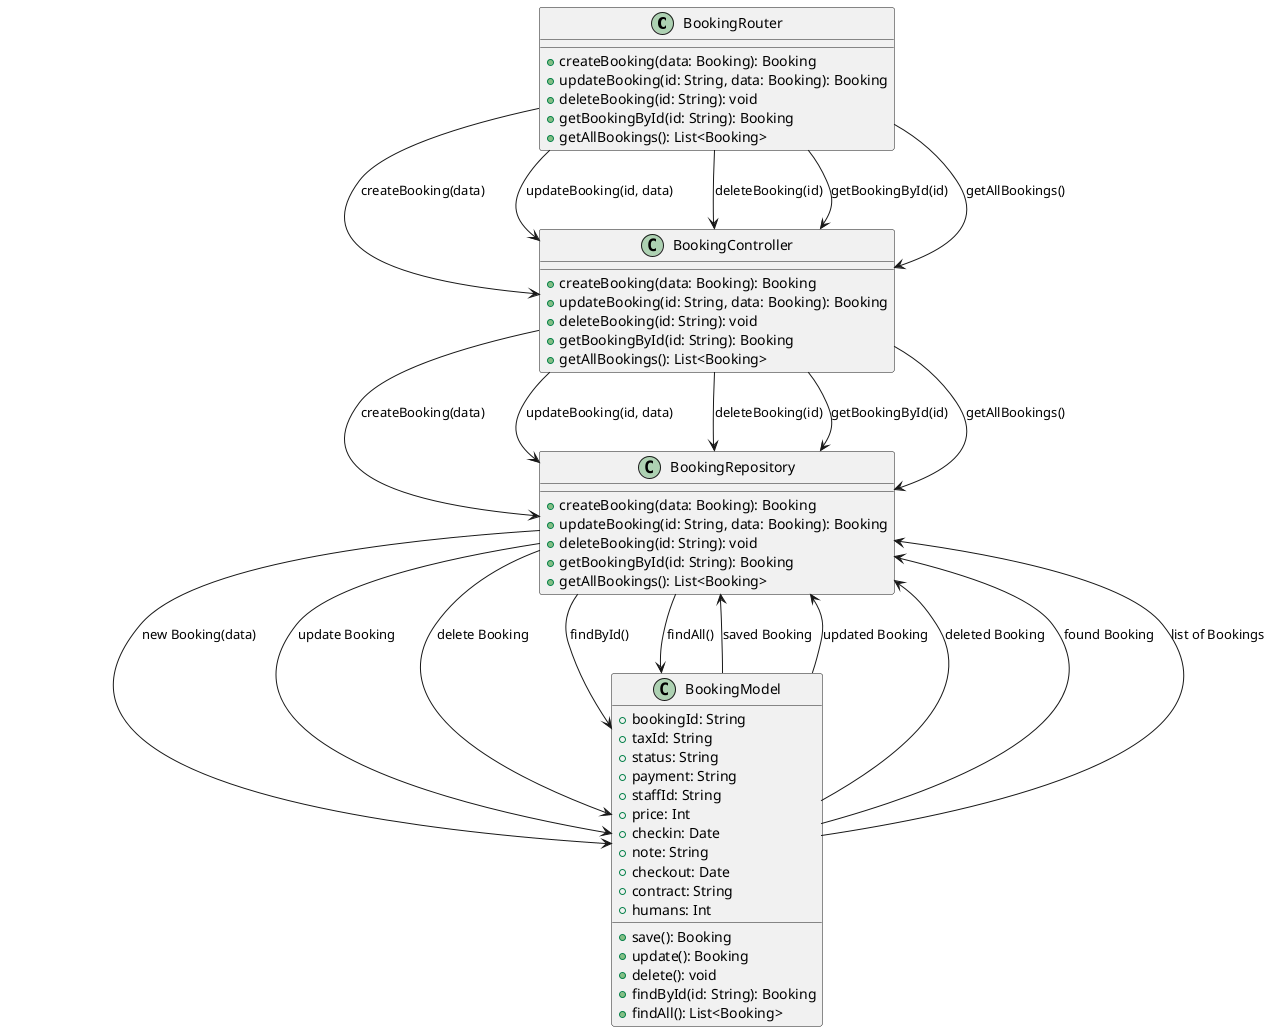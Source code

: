 @startuml
class BookingRouter {
    +createBooking(data: Booking): Booking
    +updateBooking(id: String, data: Booking): Booking
    +deleteBooking(id: String): void
    +getBookingById(id: String): Booking
    +getAllBookings(): List<Booking>
}

class BookingController {
    +createBooking(data: Booking): Booking
    +updateBooking(id: String, data: Booking): Booking
    +deleteBooking(id: String): void
    +getBookingById(id: String): Booking
    +getAllBookings(): List<Booking>
}

class BookingRepository {
    +createBooking(data: Booking): Booking
    +updateBooking(id: String, data: Booking): Booking
    +deleteBooking(id: String): void
    +getBookingById(id: String): Booking
    +getAllBookings(): List<Booking>
}

class BookingModel {
    +bookingId: String
    +taxId: String
    +status: String
    +payment: String
    +staffId: String
    +price: Int
    +checkin: Date
    +note: String
    +checkout: Date
    +contract: String
    +humans: Int
    +save(): Booking
    +update(): Booking
    +delete(): void
    +findById(id: String): Booking
    +findAll(): List<Booking>
}

BookingRouter --> BookingController : createBooking(data)
BookingController --> BookingRepository : createBooking(data)
BookingRepository --> BookingModel : new Booking(data)
BookingModel --> BookingRepository : saved Booking

BookingRouter --> BookingController : updateBooking(id, data)
BookingController --> BookingRepository : updateBooking(id, data)
BookingRepository --> BookingModel : update Booking
BookingModel --> BookingRepository : updated Booking

BookingRouter --> BookingController : deleteBooking(id)
BookingController --> BookingRepository : deleteBooking(id)
BookingRepository --> BookingModel : delete Booking
BookingModel --> BookingRepository : deleted Booking

BookingRouter --> BookingController : getBookingById(id)
BookingController --> BookingRepository : getBookingById(id)
BookingRepository --> BookingModel : findById()
BookingModel --> BookingRepository : found Booking

BookingRouter --> BookingController : getAllBookings()
BookingController --> BookingRepository : getAllBookings()
BookingRepository --> BookingModel : findAll()
BookingModel --> BookingRepository : list of Bookings
@enduml
